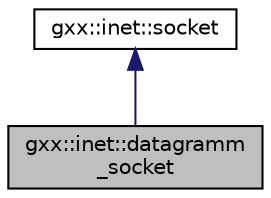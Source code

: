 digraph "gxx::inet::datagramm_socket"
{
  edge [fontname="Helvetica",fontsize="10",labelfontname="Helvetica",labelfontsize="10"];
  node [fontname="Helvetica",fontsize="10",shape=record];
  Node1 [label="gxx::inet::datagramm\l_socket",height=0.2,width=0.4,color="black", fillcolor="grey75", style="filled", fontcolor="black"];
  Node2 -> Node1 [dir="back",color="midnightblue",fontsize="10",style="solid"];
  Node2 [label="gxx::inet::socket",height=0.2,width=0.4,color="black", fillcolor="white", style="filled",URL="$structgxx_1_1inet_1_1socket.html"];
}
